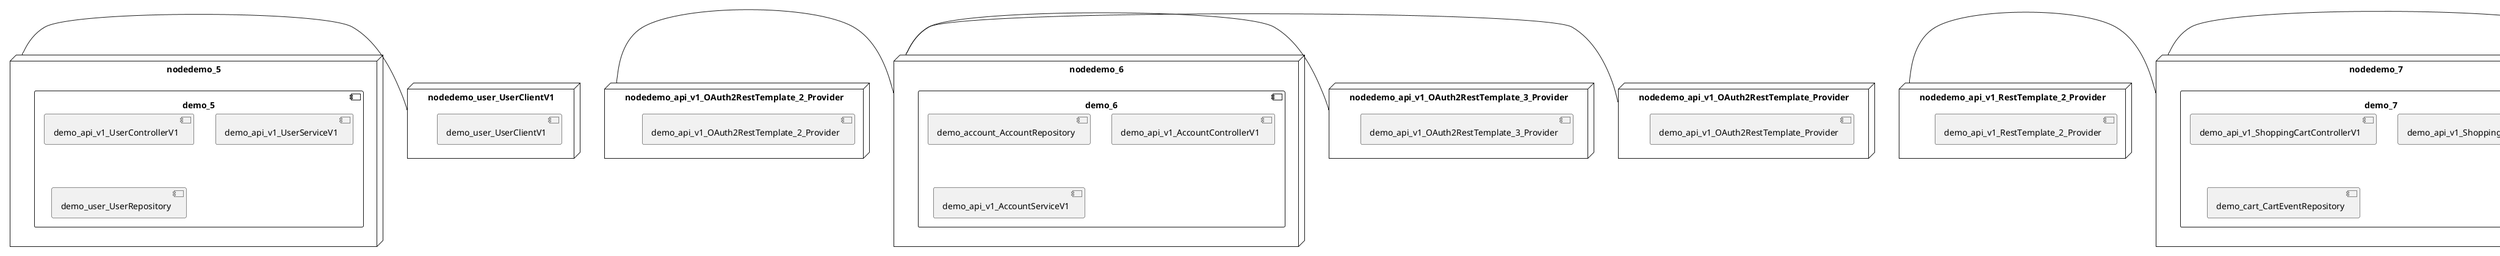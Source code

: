 @startuml
skinparam fixCircleLabelOverlapping true
skinparam componentStyle uml2
node nodedemo {
component demo {
[demo_api_v1_OrderControllerV1] [[kbastani-spring-cloud-event-sourcing-example.system#_RN22wjjiEe-BbaFrgNYHKQ]]
[demo_api_v1_OrderServiceV1] [[kbastani-spring-cloud-event-sourcing-example.system#_RN22wjjiEe-BbaFrgNYHKQ]]
[demo_config_DatabaseInitializer] [[kbastani-spring-cloud-event-sourcing-example.system#_RN22wjjiEe-BbaFrgNYHKQ]]
[demo_invoice_InvoiceRepository] [[kbastani-spring-cloud-event-sourcing-example.system#_RN22wjjiEe-BbaFrgNYHKQ]]
[demo_order_OrderEventRepository] [[kbastani-spring-cloud-event-sourcing-example.system#_RN22wjjiEe-BbaFrgNYHKQ]]
[demo_order_OrderRepository] [[kbastani-spring-cloud-event-sourcing-example.system#_RN22wjjiEe-BbaFrgNYHKQ]]
}
}
node nodedemo_2 {
component demo_2 {
[demo_UserController] [[kbastani-spring-cloud-event-sourcing-example.system#_RN22wjjiEe-BbaFrgNYHKQ]]
[demo_UserRepository] [[kbastani-spring-cloud-event-sourcing-example.system#_RN22wjjiEe-BbaFrgNYHKQ]]
[demo_UserService] [[kbastani-spring-cloud-event-sourcing-example.system#_RN22wjjiEe-BbaFrgNYHKQ]]
[demo_login_UserController] [[kbastani-spring-cloud-event-sourcing-example.system#_RN22wjjiEe-BbaFrgNYHKQ]]
}
}
node nodedemo_3 {
component demo_3 {
[DatabaseInitializer] [[kbastani-spring-cloud-event-sourcing-example.system#_RN22wjjiEe-BbaFrgNYHKQ]]
}
}
node nodedemo_4 {
component demo_4 {
[demo_api_v1_CatalogControllerV1] [[kbastani-spring-cloud-event-sourcing-example.system#_RN22wjjiEe-BbaFrgNYHKQ]]
[demo_api_v1_CatalogServiceV1] [[kbastani-spring-cloud-event-sourcing-example.system#_RN22wjjiEe-BbaFrgNYHKQ]]
[demo_catalog_CatalogInfoRepository] [[kbastani-spring-cloud-event-sourcing-example.system#_RN22wjjiEe-BbaFrgNYHKQ]]
}
}
node nodedemo_5 {
component demo_5 {
[demo_api_v1_UserControllerV1] [[kbastani-spring-cloud-event-sourcing-example.system#_RN22wjjiEe-BbaFrgNYHKQ]]
[demo_api_v1_UserServiceV1] [[kbastani-spring-cloud-event-sourcing-example.system#_RN22wjjiEe-BbaFrgNYHKQ]]
[demo_user_UserRepository] [[kbastani-spring-cloud-event-sourcing-example.system#_RN22wjjiEe-BbaFrgNYHKQ]]
}
}
node nodedemo_6 {
component demo_6 {
[demo_account_AccountRepository] [[kbastani-spring-cloud-event-sourcing-example.system#_RN22wjjiEe-BbaFrgNYHKQ]]
[demo_api_v1_AccountControllerV1] [[kbastani-spring-cloud-event-sourcing-example.system#_RN22wjjiEe-BbaFrgNYHKQ]]
[demo_api_v1_AccountServiceV1] [[kbastani-spring-cloud-event-sourcing-example.system#_RN22wjjiEe-BbaFrgNYHKQ]]
}
}
node nodedemo_7 {
component demo_7 {
[demo_api_v1_ShoppingCartControllerV1] [[kbastani-spring-cloud-event-sourcing-example.system#_RN22wjjiEe-BbaFrgNYHKQ]]
[demo_api_v1_ShoppingCartServiceV1] [[kbastani-spring-cloud-event-sourcing-example.system#_RN22wjjiEe-BbaFrgNYHKQ]]
[demo_cart_CartEventRepository] [[kbastani-spring-cloud-event-sourcing-example.system#_RN22wjjiEe-BbaFrgNYHKQ]]
}
}
node nodedemo_v1 {
component demo_v1 {
[demo_v1_InventoryControllerV1] [[kbastani-spring-cloud-event-sourcing-example.system#_RN22wjjiEe-BbaFrgNYHKQ]]
[demo_v1_InventoryServiceV1] [[kbastani-spring-cloud-event-sourcing-example.system#_RN22wjjiEe-BbaFrgNYHKQ]]
}
}
node nodedemo_api_v1_OAuth2RestTemplate_2_Provider {
[demo_api_v1_OAuth2RestTemplate_2_Provider] [[kbastani-spring-cloud-event-sourcing-example.system#_RN22wjjiEe-BbaFrgNYHKQ]]
}
node nodedemo_api_v1_OAuth2RestTemplate_3_Provider {
[demo_api_v1_OAuth2RestTemplate_3_Provider] [[kbastani-spring-cloud-event-sourcing-example.system#_RN22wjjiEe-BbaFrgNYHKQ]]
}
node nodedemo_api_v1_OAuth2RestTemplate_Provider {
[demo_api_v1_OAuth2RestTemplate_Provider] [[kbastani-spring-cloud-event-sourcing-example.system#_RN22wjjiEe-BbaFrgNYHKQ]]
}
node nodedemo_api_v1_RestTemplate_2_Provider {
[demo_api_v1_RestTemplate_2_Provider] [[kbastani-spring-cloud-event-sourcing-example.system#_RN22wjjiEe-BbaFrgNYHKQ]]
}
node nodedemo_api_v1_RestTemplate_Provider {
[demo_api_v1_RestTemplate_Provider] [[kbastani-spring-cloud-event-sourcing-example.system#_RN22wjjiEe-BbaFrgNYHKQ]]
}
node nodedemo_inventory_InventoryRepository_Provider {
[demo_inventory_InventoryRepository_Provider] [[kbastani-spring-cloud-event-sourcing-example.system#_RN22wjjiEe-BbaFrgNYHKQ]]
}
node nodedemo_login_AuthenticationManager_Provider {
[demo_login_AuthenticationManager_Provider] [[kbastani-spring-cloud-event-sourcing-example.system#_RN22wjjiEe-BbaFrgNYHKQ]]
}
node nodedemo_login_ClientDetailsService_Provider {
[demo_login_ClientDetailsService_Provider] [[kbastani-spring-cloud-event-sourcing-example.system#_RN22wjjiEe-BbaFrgNYHKQ]]
}
node nodedemo_login_HttpSessionSecurityContextRepository_Provider {
[demo_login_HttpSessionSecurityContextRepository_Provider] [[kbastani-spring-cloud-event-sourcing-example.system#_RN22wjjiEe-BbaFrgNYHKQ]]
}
node nodedemo_login_LoginController {
[demo_login_LoginController] [[kbastani-spring-cloud-event-sourcing-example.system#_RN22wjjiEe-BbaFrgNYHKQ]]
}
node nodedemo_product_ProductRepository_Provider {
[demo_product_ProductRepository_Provider] [[kbastani-spring-cloud-event-sourcing-example.system#_RN22wjjiEe-BbaFrgNYHKQ]]
}
node nodedemo_user_UserClientV1 {
[demo_user_UserClientV1] [[kbastani-spring-cloud-event-sourcing-example.system#_RN22wjjiEe-BbaFrgNYHKQ]]
}
node nodedemo_v1_Session_Provider {
[demo_v1_Session_Provider] [[kbastani-spring-cloud-event-sourcing-example.system#_RN22wjjiEe-BbaFrgNYHKQ]]
}
[nodedemo_5] - [nodedemo_user_UserClientV1]
[nodedemo_api_v1_OAuth2RestTemplate_2_Provider] - [nodedemo_6]
[nodedemo_api_v1_OAuth2RestTemplate_3_Provider] - [nodedemo_6]
[nodedemo_api_v1_OAuth2RestTemplate_Provider] - [nodedemo_6]
[nodedemo_api_v1_RestTemplate_2_Provider] - [nodedemo_7]
[nodedemo_api_v1_RestTemplate_Provider] - [nodedemo_7]
[nodedemo_inventory_InventoryRepository_Provider] - [nodedemo_v1]
[nodedemo_login_AuthenticationManager_Provider] - [nodedemo_login_LoginController]
[nodedemo_login_ClientDetailsService_Provider] - [nodedemo_login_LoginController]
[nodedemo_login_HttpSessionSecurityContextRepository_Provider] - [nodedemo_login_LoginController]
[nodedemo_product_ProductRepository_Provider] - [nodedemo_v1]
[nodedemo_v1_Session_Provider] - [nodedemo_v1]

@enduml
